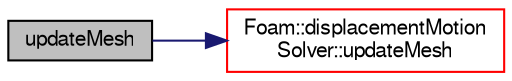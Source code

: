 digraph "updateMesh"
{
  bgcolor="transparent";
  edge [fontname="FreeSans",fontsize="10",labelfontname="FreeSans",labelfontsize="10"];
  node [fontname="FreeSans",fontsize="10",shape=record];
  rankdir="LR";
  Node222 [label="updateMesh",height=0.2,width=0.4,color="black", fillcolor="grey75", style="filled", fontcolor="black"];
  Node222 -> Node223 [color="midnightblue",fontsize="10",style="solid",fontname="FreeSans"];
  Node223 [label="Foam::displacementMotion\lSolver::updateMesh",height=0.2,width=0.4,color="red",URL="$a21574.html#ad57565956fd4064299f4bd3c4eebb1d4",tooltip="Update local data for topology changes. "];
}
